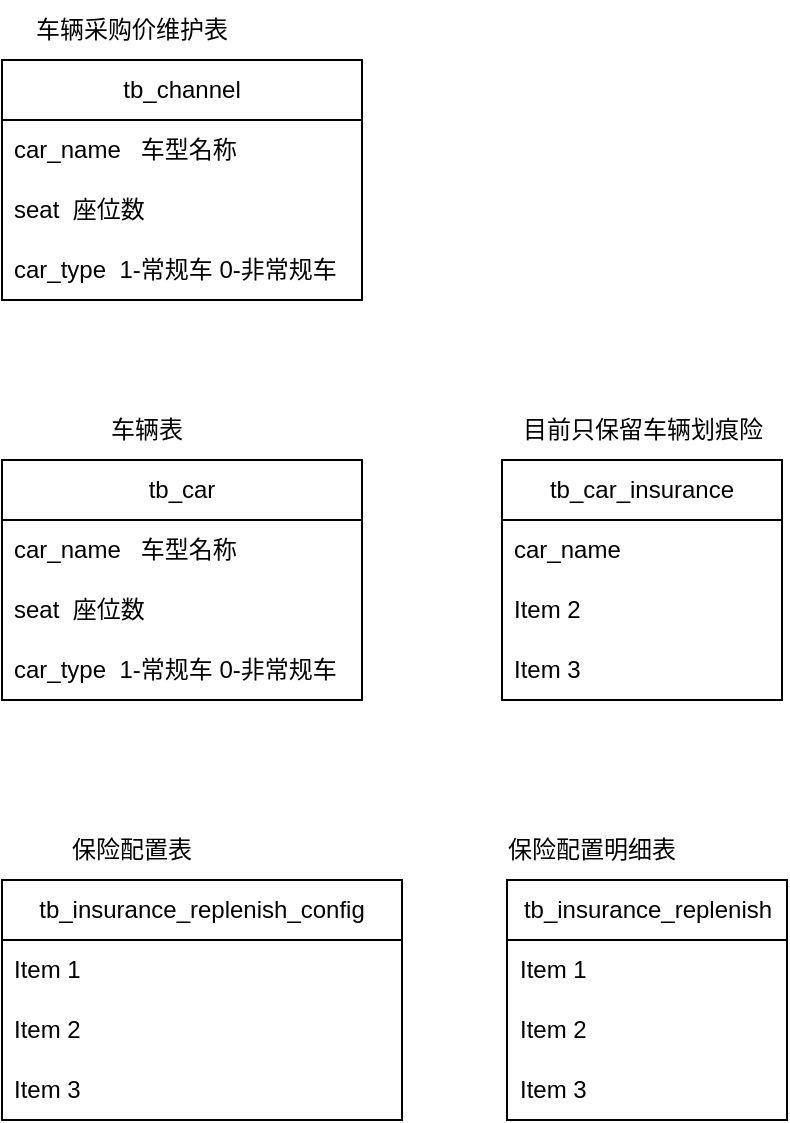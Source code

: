 <mxfile version="24.4.3" type="github">
  <diagram name="第 1 页" id="3rZe9BnpNbh7P9ahtYbE">
    <mxGraphModel dx="1434" dy="841" grid="1" gridSize="10" guides="1" tooltips="1" connect="1" arrows="1" fold="1" page="1" pageScale="1" pageWidth="827" pageHeight="1169" math="0" shadow="0">
      <root>
        <mxCell id="0" />
        <mxCell id="1" parent="0" />
        <mxCell id="goa66e8NNGwhlE5x3sZP-2" value="tb_car" style="swimlane;fontStyle=0;childLayout=stackLayout;horizontal=1;startSize=30;horizontalStack=0;resizeParent=1;resizeParentMax=0;resizeLast=0;collapsible=1;marginBottom=0;whiteSpace=wrap;html=1;" vertex="1" parent="1">
          <mxGeometry x="260" y="250" width="180" height="120" as="geometry" />
        </mxCell>
        <mxCell id="goa66e8NNGwhlE5x3sZP-3" value="car_name&amp;nbsp; &amp;nbsp;车型名称" style="text;strokeColor=none;fillColor=none;align=left;verticalAlign=middle;spacingLeft=4;spacingRight=4;overflow=hidden;points=[[0,0.5],[1,0.5]];portConstraint=eastwest;rotatable=0;whiteSpace=wrap;html=1;" vertex="1" parent="goa66e8NNGwhlE5x3sZP-2">
          <mxGeometry y="30" width="180" height="30" as="geometry" />
        </mxCell>
        <mxCell id="goa66e8NNGwhlE5x3sZP-5" value="seat&amp;nbsp; 座位数" style="text;strokeColor=none;fillColor=none;align=left;verticalAlign=middle;spacingLeft=4;spacingRight=4;overflow=hidden;points=[[0,0.5],[1,0.5]];portConstraint=eastwest;rotatable=0;whiteSpace=wrap;html=1;" vertex="1" parent="goa66e8NNGwhlE5x3sZP-2">
          <mxGeometry y="60" width="180" height="30" as="geometry" />
        </mxCell>
        <mxCell id="goa66e8NNGwhlE5x3sZP-13" value="car_type&amp;nbsp; 1-常规车 0-非常规车" style="text;strokeColor=none;fillColor=none;align=left;verticalAlign=middle;spacingLeft=4;spacingRight=4;overflow=hidden;points=[[0,0.5],[1,0.5]];portConstraint=eastwest;rotatable=0;whiteSpace=wrap;html=1;" vertex="1" parent="goa66e8NNGwhlE5x3sZP-2">
          <mxGeometry y="90" width="180" height="30" as="geometry" />
        </mxCell>
        <mxCell id="goa66e8NNGwhlE5x3sZP-6" value="tb_car_insurance" style="swimlane;fontStyle=0;childLayout=stackLayout;horizontal=1;startSize=30;horizontalStack=0;resizeParent=1;resizeParentMax=0;resizeLast=0;collapsible=1;marginBottom=0;whiteSpace=wrap;html=1;" vertex="1" parent="1">
          <mxGeometry x="510" y="250" width="140" height="120" as="geometry" />
        </mxCell>
        <mxCell id="goa66e8NNGwhlE5x3sZP-7" value="car_name" style="text;strokeColor=none;fillColor=none;align=left;verticalAlign=middle;spacingLeft=4;spacingRight=4;overflow=hidden;points=[[0,0.5],[1,0.5]];portConstraint=eastwest;rotatable=0;whiteSpace=wrap;html=1;" vertex="1" parent="goa66e8NNGwhlE5x3sZP-6">
          <mxGeometry y="30" width="140" height="30" as="geometry" />
        </mxCell>
        <mxCell id="goa66e8NNGwhlE5x3sZP-8" value="Item 2" style="text;strokeColor=none;fillColor=none;align=left;verticalAlign=middle;spacingLeft=4;spacingRight=4;overflow=hidden;points=[[0,0.5],[1,0.5]];portConstraint=eastwest;rotatable=0;whiteSpace=wrap;html=1;" vertex="1" parent="goa66e8NNGwhlE5x3sZP-6">
          <mxGeometry y="60" width="140" height="30" as="geometry" />
        </mxCell>
        <mxCell id="goa66e8NNGwhlE5x3sZP-9" value="Item 3" style="text;strokeColor=none;fillColor=none;align=left;verticalAlign=middle;spacingLeft=4;spacingRight=4;overflow=hidden;points=[[0,0.5],[1,0.5]];portConstraint=eastwest;rotatable=0;whiteSpace=wrap;html=1;" vertex="1" parent="goa66e8NNGwhlE5x3sZP-6">
          <mxGeometry y="90" width="140" height="30" as="geometry" />
        </mxCell>
        <mxCell id="goa66e8NNGwhlE5x3sZP-11" value="目前只保留车辆划痕险" style="text;html=1;align=center;verticalAlign=middle;whiteSpace=wrap;rounded=0;" vertex="1" parent="1">
          <mxGeometry x="507.5" y="220" width="145" height="30" as="geometry" />
        </mxCell>
        <mxCell id="goa66e8NNGwhlE5x3sZP-12" value="车辆表" style="text;html=1;align=center;verticalAlign=middle;whiteSpace=wrap;rounded=0;" vertex="1" parent="1">
          <mxGeometry x="260" y="220" width="145" height="30" as="geometry" />
        </mxCell>
        <mxCell id="goa66e8NNGwhlE5x3sZP-14" value="tb_insurance_replenish" style="swimlane;fontStyle=0;childLayout=stackLayout;horizontal=1;startSize=30;horizontalStack=0;resizeParent=1;resizeParentMax=0;resizeLast=0;collapsible=1;marginBottom=0;whiteSpace=wrap;html=1;" vertex="1" parent="1">
          <mxGeometry x="512.5" y="460" width="140" height="120" as="geometry" />
        </mxCell>
        <mxCell id="goa66e8NNGwhlE5x3sZP-15" value="Item 1" style="text;strokeColor=none;fillColor=none;align=left;verticalAlign=middle;spacingLeft=4;spacingRight=4;overflow=hidden;points=[[0,0.5],[1,0.5]];portConstraint=eastwest;rotatable=0;whiteSpace=wrap;html=1;" vertex="1" parent="goa66e8NNGwhlE5x3sZP-14">
          <mxGeometry y="30" width="140" height="30" as="geometry" />
        </mxCell>
        <mxCell id="goa66e8NNGwhlE5x3sZP-16" value="Item 2" style="text;strokeColor=none;fillColor=none;align=left;verticalAlign=middle;spacingLeft=4;spacingRight=4;overflow=hidden;points=[[0,0.5],[1,0.5]];portConstraint=eastwest;rotatable=0;whiteSpace=wrap;html=1;" vertex="1" parent="goa66e8NNGwhlE5x3sZP-14">
          <mxGeometry y="60" width="140" height="30" as="geometry" />
        </mxCell>
        <mxCell id="goa66e8NNGwhlE5x3sZP-17" value="Item 3" style="text;strokeColor=none;fillColor=none;align=left;verticalAlign=middle;spacingLeft=4;spacingRight=4;overflow=hidden;points=[[0,0.5],[1,0.5]];portConstraint=eastwest;rotatable=0;whiteSpace=wrap;html=1;" vertex="1" parent="goa66e8NNGwhlE5x3sZP-14">
          <mxGeometry y="90" width="140" height="30" as="geometry" />
        </mxCell>
        <mxCell id="goa66e8NNGwhlE5x3sZP-18" value="tb_insurance_replenish_config" style="swimlane;fontStyle=0;childLayout=stackLayout;horizontal=1;startSize=30;horizontalStack=0;resizeParent=1;resizeParentMax=0;resizeLast=0;collapsible=1;marginBottom=0;whiteSpace=wrap;html=1;" vertex="1" parent="1">
          <mxGeometry x="260" y="460" width="200" height="120" as="geometry" />
        </mxCell>
        <mxCell id="goa66e8NNGwhlE5x3sZP-19" value="Item 1" style="text;strokeColor=none;fillColor=none;align=left;verticalAlign=middle;spacingLeft=4;spacingRight=4;overflow=hidden;points=[[0,0.5],[1,0.5]];portConstraint=eastwest;rotatable=0;whiteSpace=wrap;html=1;" vertex="1" parent="goa66e8NNGwhlE5x3sZP-18">
          <mxGeometry y="30" width="200" height="30" as="geometry" />
        </mxCell>
        <mxCell id="goa66e8NNGwhlE5x3sZP-20" value="Item 2" style="text;strokeColor=none;fillColor=none;align=left;verticalAlign=middle;spacingLeft=4;spacingRight=4;overflow=hidden;points=[[0,0.5],[1,0.5]];portConstraint=eastwest;rotatable=0;whiteSpace=wrap;html=1;" vertex="1" parent="goa66e8NNGwhlE5x3sZP-18">
          <mxGeometry y="60" width="200" height="30" as="geometry" />
        </mxCell>
        <mxCell id="goa66e8NNGwhlE5x3sZP-21" value="Item 3" style="text;strokeColor=none;fillColor=none;align=left;verticalAlign=middle;spacingLeft=4;spacingRight=4;overflow=hidden;points=[[0,0.5],[1,0.5]];portConstraint=eastwest;rotatable=0;whiteSpace=wrap;html=1;" vertex="1" parent="goa66e8NNGwhlE5x3sZP-18">
          <mxGeometry y="90" width="200" height="30" as="geometry" />
        </mxCell>
        <mxCell id="goa66e8NNGwhlE5x3sZP-22" value="tb_channel" style="swimlane;fontStyle=0;childLayout=stackLayout;horizontal=1;startSize=30;horizontalStack=0;resizeParent=1;resizeParentMax=0;resizeLast=0;collapsible=1;marginBottom=0;whiteSpace=wrap;html=1;" vertex="1" parent="1">
          <mxGeometry x="260" y="50" width="180" height="120" as="geometry" />
        </mxCell>
        <mxCell id="goa66e8NNGwhlE5x3sZP-23" value="car_name&amp;nbsp; &amp;nbsp;车型名称" style="text;strokeColor=none;fillColor=none;align=left;verticalAlign=middle;spacingLeft=4;spacingRight=4;overflow=hidden;points=[[0,0.5],[1,0.5]];portConstraint=eastwest;rotatable=0;whiteSpace=wrap;html=1;" vertex="1" parent="goa66e8NNGwhlE5x3sZP-22">
          <mxGeometry y="30" width="180" height="30" as="geometry" />
        </mxCell>
        <mxCell id="goa66e8NNGwhlE5x3sZP-24" value="seat&amp;nbsp; 座位数" style="text;strokeColor=none;fillColor=none;align=left;verticalAlign=middle;spacingLeft=4;spacingRight=4;overflow=hidden;points=[[0,0.5],[1,0.5]];portConstraint=eastwest;rotatable=0;whiteSpace=wrap;html=1;" vertex="1" parent="goa66e8NNGwhlE5x3sZP-22">
          <mxGeometry y="60" width="180" height="30" as="geometry" />
        </mxCell>
        <mxCell id="goa66e8NNGwhlE5x3sZP-25" value="car_type&amp;nbsp; 1-常规车 0-非常规车" style="text;strokeColor=none;fillColor=none;align=left;verticalAlign=middle;spacingLeft=4;spacingRight=4;overflow=hidden;points=[[0,0.5],[1,0.5]];portConstraint=eastwest;rotatable=0;whiteSpace=wrap;html=1;" vertex="1" parent="goa66e8NNGwhlE5x3sZP-22">
          <mxGeometry y="90" width="180" height="30" as="geometry" />
        </mxCell>
        <mxCell id="goa66e8NNGwhlE5x3sZP-26" value="车辆采购价维护表" style="text;html=1;align=center;verticalAlign=middle;whiteSpace=wrap;rounded=0;" vertex="1" parent="1">
          <mxGeometry x="260" y="20" width="130" height="30" as="geometry" />
        </mxCell>
        <mxCell id="goa66e8NNGwhlE5x3sZP-27" value="保险配置表" style="text;html=1;align=center;verticalAlign=middle;whiteSpace=wrap;rounded=0;" vertex="1" parent="1">
          <mxGeometry x="270" y="430" width="110" height="30" as="geometry" />
        </mxCell>
        <mxCell id="goa66e8NNGwhlE5x3sZP-28" value="保险配置明细表" style="text;html=1;align=center;verticalAlign=middle;whiteSpace=wrap;rounded=0;" vertex="1" parent="1">
          <mxGeometry x="500" y="430" width="110" height="30" as="geometry" />
        </mxCell>
      </root>
    </mxGraphModel>
  </diagram>
</mxfile>
